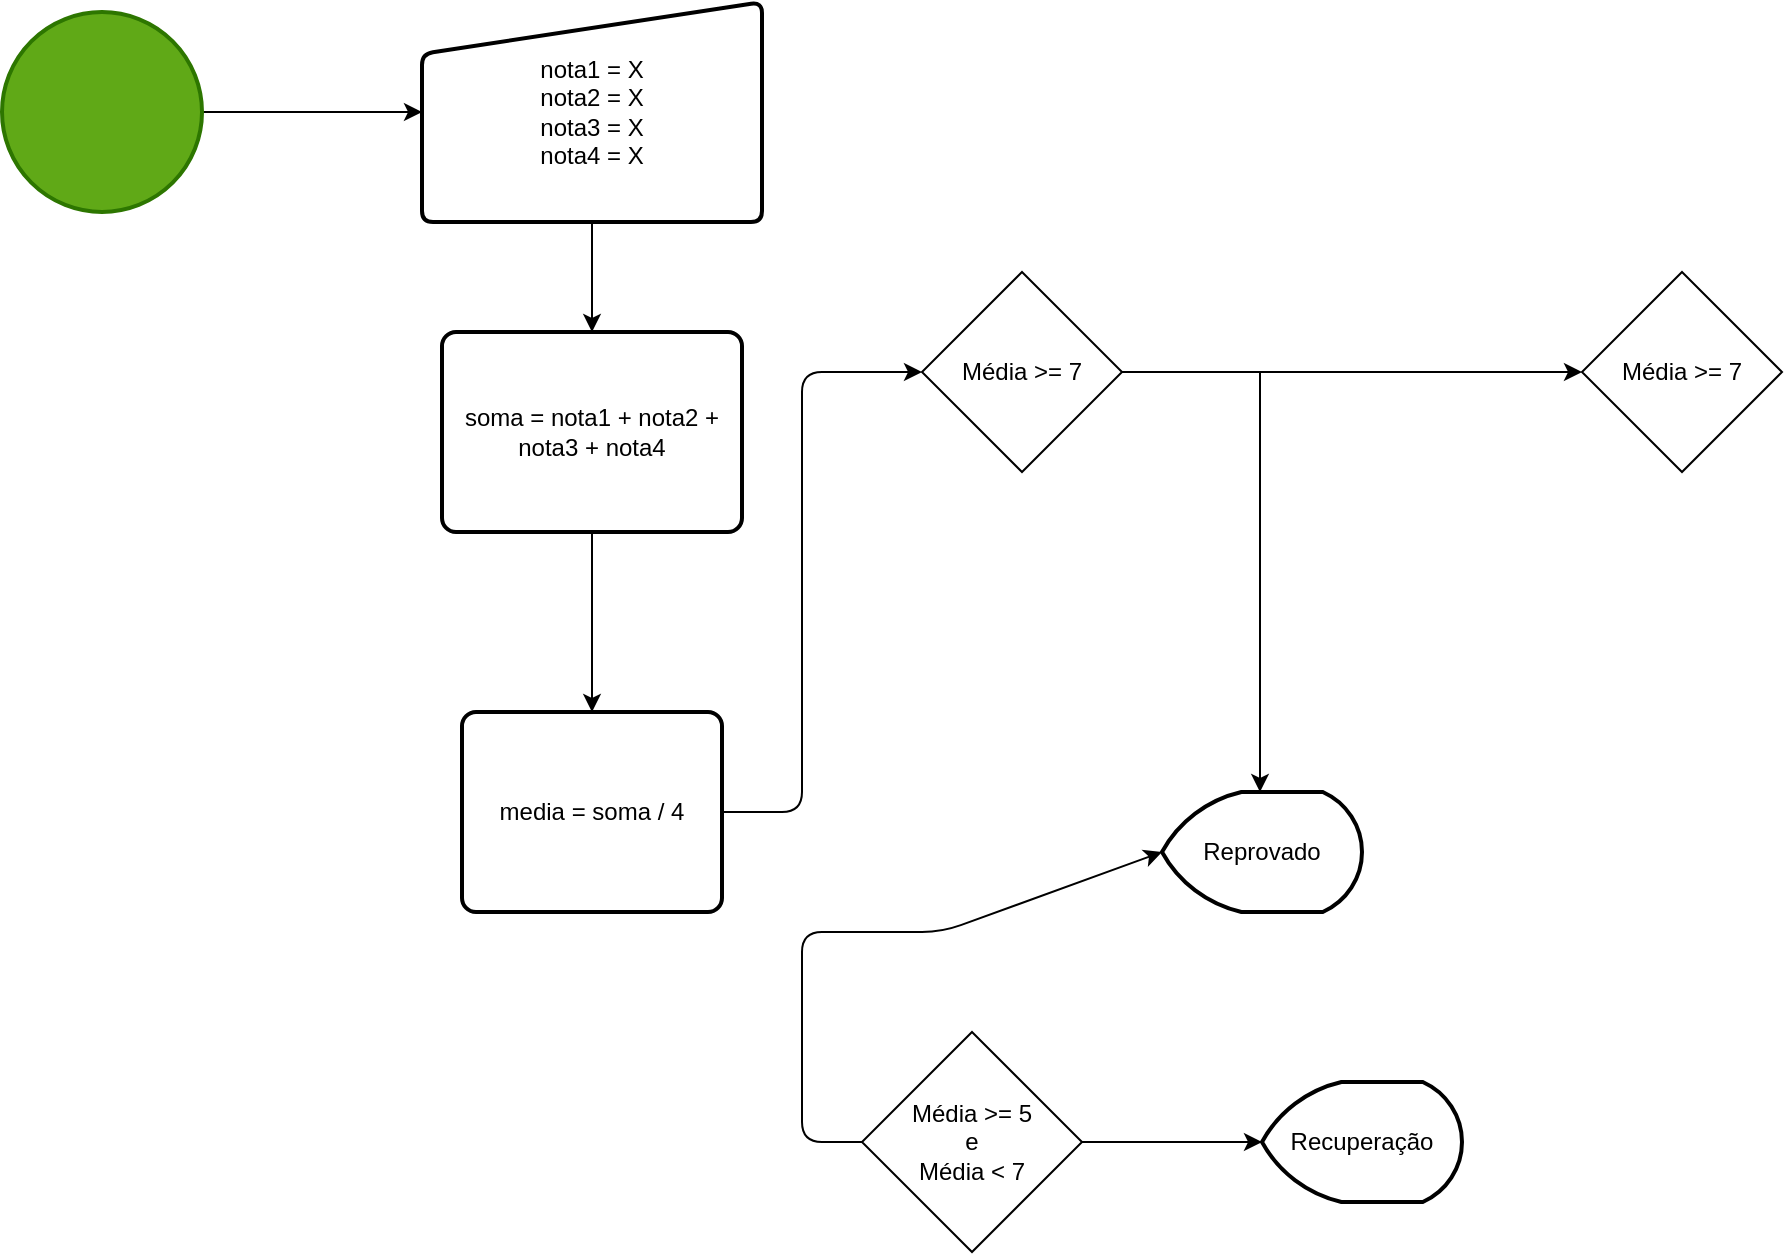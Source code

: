 <mxfile>
    <diagram id="ICZM-pQt48xGWOXCjLxJ" name="Page-1">
        <mxGraphModel dx="1306" dy="619" grid="1" gridSize="10" guides="1" tooltips="1" connect="1" arrows="1" fold="1" page="1" pageScale="1" pageWidth="850" pageHeight="1100" math="0" shadow="0">
            <root>
                <mxCell id="0"/>
                <mxCell id="1" parent="0"/>
                <mxCell id="4" style="edgeStyle=none;html=1;entryX=0;entryY=0.5;entryDx=0;entryDy=0;" parent="1" source="2" target="3" edge="1">
                    <mxGeometry relative="1" as="geometry"/>
                </mxCell>
                <mxCell id="2" value="" style="strokeWidth=2;html=1;shape=mxgraph.flowchart.start_2;whiteSpace=wrap;fillColor=#60a917;fontColor=#ffffff;strokeColor=#2D7600;" parent="1" vertex="1">
                    <mxGeometry x="70" y="40" width="100" height="100" as="geometry"/>
                </mxCell>
                <mxCell id="7" style="edgeStyle=none;html=1;entryX=0.5;entryY=0;entryDx=0;entryDy=0;" parent="1" source="3" target="6" edge="1">
                    <mxGeometry relative="1" as="geometry"/>
                </mxCell>
                <mxCell id="3" value="nota1 = X&lt;br&gt;nota2 = X&lt;br&gt;nota3 = X&lt;br&gt;nota4 = X" style="html=1;strokeWidth=2;shape=manualInput;whiteSpace=wrap;rounded=1;size=26;arcSize=11;" parent="1" vertex="1">
                    <mxGeometry x="280" y="35" width="170" height="110" as="geometry"/>
                </mxCell>
                <mxCell id="9" style="edgeStyle=none;html=1;entryX=0.5;entryY=0;entryDx=0;entryDy=0;" parent="1" source="6" target="8" edge="1">
                    <mxGeometry relative="1" as="geometry"/>
                </mxCell>
                <mxCell id="6" value="soma = nota1 + nota2 + nota3 + nota4" style="rounded=1;whiteSpace=wrap;html=1;absoluteArcSize=1;arcSize=14;strokeWidth=2;" parent="1" vertex="1">
                    <mxGeometry x="290" y="200" width="150" height="100" as="geometry"/>
                </mxCell>
                <mxCell id="11" style="edgeStyle=none;html=1;entryX=0;entryY=0.5;entryDx=0;entryDy=0;" parent="1" source="8" target="14" edge="1">
                    <mxGeometry relative="1" as="geometry">
                        <Array as="points">
                            <mxPoint x="470" y="440"/>
                            <mxPoint x="470" y="220"/>
                        </Array>
                    </mxGeometry>
                </mxCell>
                <mxCell id="8" value="media = soma / 4" style="rounded=1;whiteSpace=wrap;html=1;absoluteArcSize=1;arcSize=14;strokeWidth=2;" parent="1" vertex="1">
                    <mxGeometry x="300" y="390" width="130" height="100" as="geometry"/>
                </mxCell>
                <mxCell id="13" style="edgeStyle=none;html=1;entryX=0;entryY=0.5;entryDx=0;entryDy=0;entryPerimeter=0;" parent="1" source="10" edge="1">
                    <mxGeometry relative="1" as="geometry">
                        <mxPoint x="700" y="440" as="targetPoint"/>
                    </mxGeometry>
                </mxCell>
                <mxCell id="10" value="Reprovado" style="strokeWidth=2;html=1;shape=mxgraph.flowchart.display;whiteSpace=wrap;" parent="1" vertex="1">
                    <mxGeometry x="650" y="430" width="100" height="60" as="geometry"/>
                </mxCell>
                <mxCell id="14" value="Média &amp;gt;= 7" style="rhombus;whiteSpace=wrap;html=1;" parent="1" vertex="1">
                    <mxGeometry x="530" y="170" width="100" height="100" as="geometry"/>
                </mxCell>
                <mxCell id="23" value="Média &amp;gt;= 5&lt;br&gt;e&lt;br&gt;Média &amp;lt; 7" style="rhombus;whiteSpace=wrap;html=1;" vertex="1" parent="1">
                    <mxGeometry x="500" y="550" width="110" height="110" as="geometry"/>
                </mxCell>
                <mxCell id="26" value="Recuperação" style="strokeWidth=2;html=1;shape=mxgraph.flowchart.display;whiteSpace=wrap;" vertex="1" parent="1">
                    <mxGeometry x="700" y="575" width="100" height="60" as="geometry"/>
                </mxCell>
                <mxCell id="27" value="" style="endArrow=classic;html=1;entryX=0;entryY=0.5;entryDx=0;entryDy=0;entryPerimeter=0;exitX=1;exitY=0.5;exitDx=0;exitDy=0;" edge="1" parent="1" source="23" target="26">
                    <mxGeometry width="50" height="50" relative="1" as="geometry">
                        <mxPoint x="630" y="630" as="sourcePoint"/>
                        <mxPoint x="680" y="580" as="targetPoint"/>
                    </mxGeometry>
                </mxCell>
                <mxCell id="28" value="" style="endArrow=classic;html=1;exitX=0;exitY=0.5;exitDx=0;exitDy=0;entryX=0;entryY=0.5;entryDx=0;entryDy=0;entryPerimeter=0;" edge="1" parent="1" source="23" target="10">
                    <mxGeometry width="50" height="50" relative="1" as="geometry">
                        <mxPoint x="450" y="550" as="sourcePoint"/>
                        <mxPoint x="470" y="480" as="targetPoint"/>
                        <Array as="points">
                            <mxPoint x="470" y="605"/>
                            <mxPoint x="470" y="500"/>
                            <mxPoint x="540" y="500"/>
                        </Array>
                    </mxGeometry>
                </mxCell>
                <mxCell id="29" value="Média &amp;gt;= 7" style="rhombus;whiteSpace=wrap;html=1;" vertex="1" parent="1">
                    <mxGeometry x="860" y="170" width="100" height="100" as="geometry"/>
                </mxCell>
                <mxCell id="30" value="" style="endArrow=classic;html=1;entryX=0;entryY=0.5;entryDx=0;entryDy=0;" edge="1" parent="1" target="29">
                    <mxGeometry width="50" height="50" relative="1" as="geometry">
                        <mxPoint x="630" y="220" as="sourcePoint"/>
                        <mxPoint x="680" y="170" as="targetPoint"/>
                    </mxGeometry>
                </mxCell>
                <mxCell id="31" value="" style="endArrow=classic;html=1;" edge="1" parent="1">
                    <mxGeometry width="50" height="50" relative="1" as="geometry">
                        <mxPoint x="699" y="220" as="sourcePoint"/>
                        <mxPoint x="699" y="430" as="targetPoint"/>
                    </mxGeometry>
                </mxCell>
            </root>
        </mxGraphModel>
    </diagram>
</mxfile>